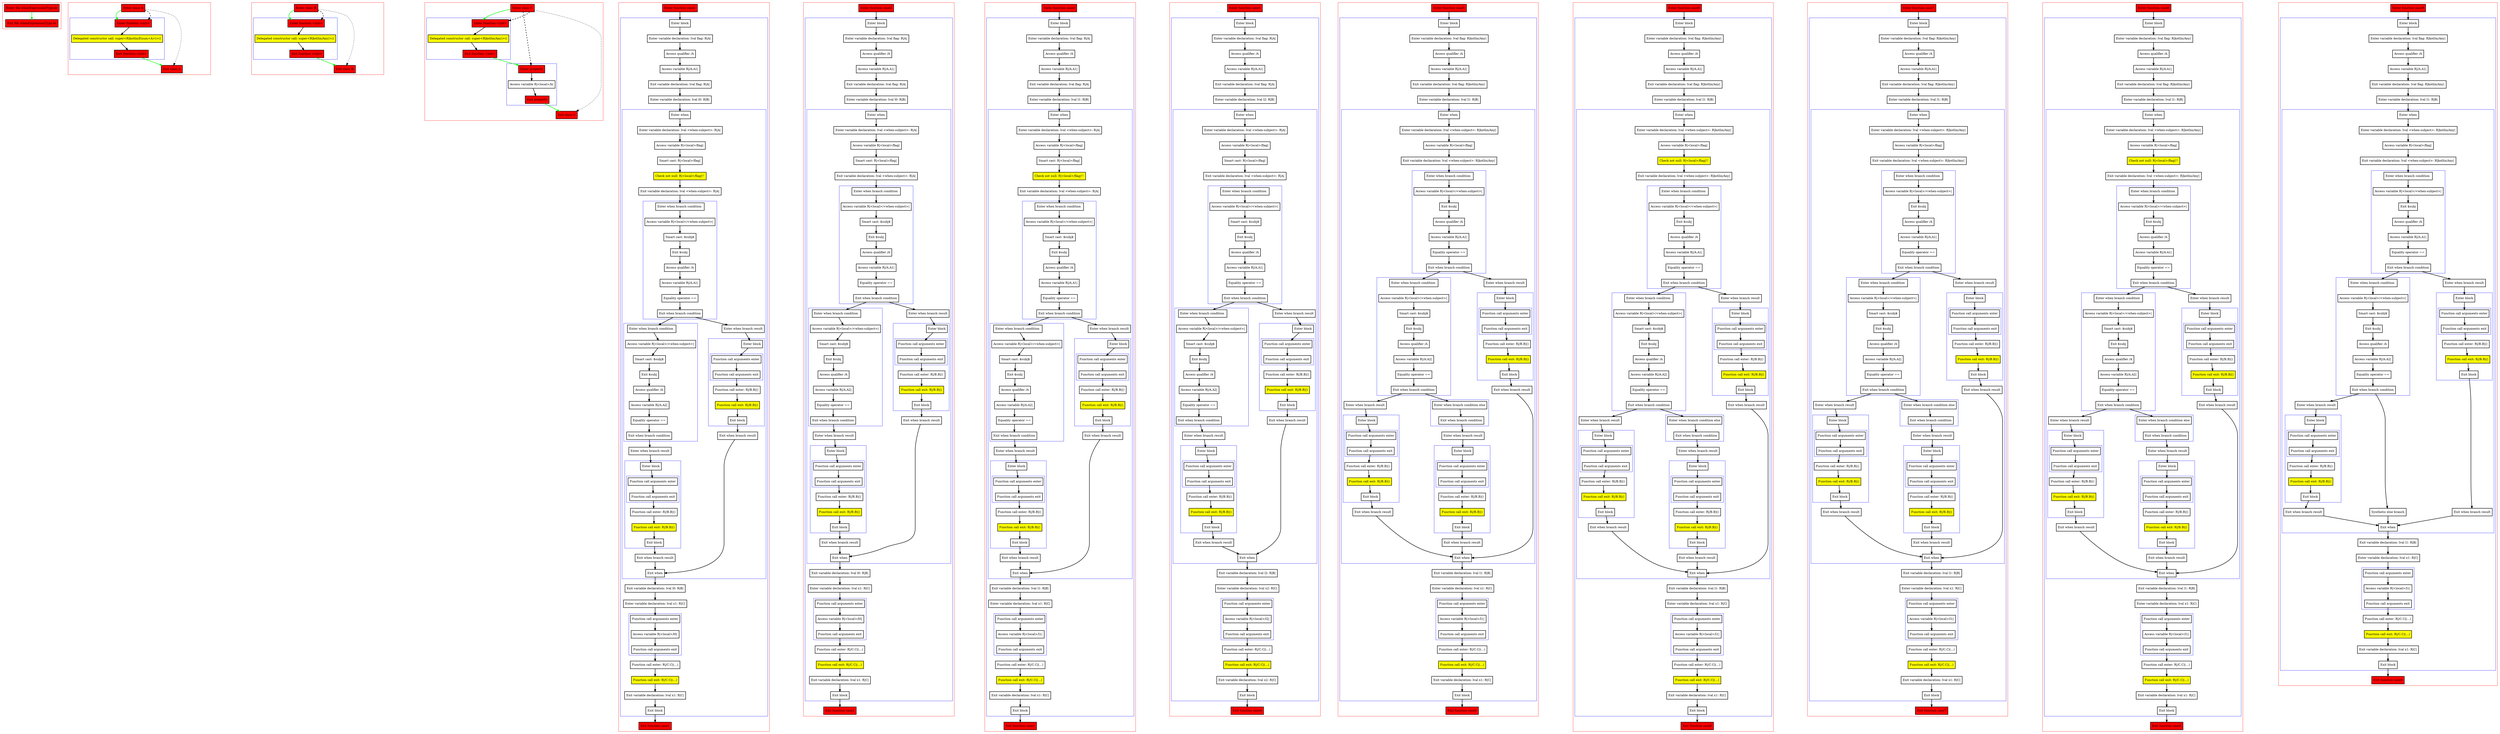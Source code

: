 digraph whenExpressionType_kt {
    graph [nodesep=3]
    node [shape=box penwidth=2]
    edge [penwidth=2]

    subgraph cluster_0 {
        color=red
        0 [label="Enter file whenExpressionType.kt" style="filled" fillcolor=red];
        1 [label="Exit file whenExpressionType.kt" style="filled" fillcolor=red];
    }
    0 -> {1} [color=green];

    subgraph cluster_1 {
        color=red
        2 [label="Enter class A" style="filled" fillcolor=red];
        subgraph cluster_2 {
            color=blue
            3 [label="Enter function <init>" style="filled" fillcolor=red];
            4 [label="Delegated constructor call: super<R|kotlin/Enum<A>|>()" style="filled" fillcolor=yellow];
            5 [label="Exit function <init>" style="filled" fillcolor=red];
        }
        6 [label="Exit class A" style="filled" fillcolor=red];
    }
    2 -> {3} [color=green];
    2 -> {6} [style=dotted];
    2 -> {3} [style=dashed];
    3 -> {4};
    4 -> {5};
    5 -> {6} [color=green];

    subgraph cluster_3 {
        color=red
        7 [label="Enter class B" style="filled" fillcolor=red];
        subgraph cluster_4 {
            color=blue
            8 [label="Enter function <init>" style="filled" fillcolor=red];
            9 [label="Delegated constructor call: super<R|kotlin/Any|>()" style="filled" fillcolor=yellow];
            10 [label="Exit function <init>" style="filled" fillcolor=red];
        }
        11 [label="Exit class B" style="filled" fillcolor=red];
    }
    7 -> {8} [color=green];
    7 -> {11} [style=dotted];
    7 -> {8} [style=dashed];
    8 -> {9};
    9 -> {10};
    10 -> {11} [color=green];

    subgraph cluster_5 {
        color=red
        12 [label="Enter class C" style="filled" fillcolor=red];
        subgraph cluster_6 {
            color=blue
            13 [label="Enter function <init>" style="filled" fillcolor=red];
            14 [label="Delegated constructor call: super<R|kotlin/Any|>()" style="filled" fillcolor=yellow];
            15 [label="Exit function <init>" style="filled" fillcolor=red];
        }
        subgraph cluster_7 {
            color=blue
            16 [label="Enter property" style="filled" fillcolor=red];
            17 [label="Access variable R|<local>/b|"];
            18 [label="Exit property" style="filled" fillcolor=red];
        }
        19 [label="Exit class C" style="filled" fillcolor=red];
    }
    12 -> {13} [color=green];
    12 -> {19} [style=dotted];
    12 -> {13 16} [style=dashed];
    13 -> {14};
    14 -> {15};
    15 -> {16} [color=green];
    16 -> {17};
    17 -> {18};
    18 -> {19} [color=green];

    subgraph cluster_8 {
        color=red
        20 [label="Enter function case1" style="filled" fillcolor=red];
        subgraph cluster_9 {
            color=blue
            21 [label="Enter block"];
            22 [label="Enter variable declaration: lval flag: R|A|"];
            23 [label="Access qualifier /A"];
            24 [label="Access variable R|/A.A1|"];
            25 [label="Exit variable declaration: lval flag: R|A|"];
            26 [label="Enter variable declaration: lval l0: R|B|"];
            subgraph cluster_10 {
                color=blue
                27 [label="Enter when"];
                28 [label="Enter variable declaration: lval <when-subject>: R|A|"];
                29 [label="Access variable R|<local>/flag|"];
                30 [label="Smart cast: R|<local>/flag|"];
                31 [label="Check not null: R|<local>/flag|!!" style="filled" fillcolor=yellow];
                32 [label="Exit variable declaration: lval <when-subject>: R|A|"];
                subgraph cluster_11 {
                    color=blue
                    33 [label="Enter when branch condition "];
                    34 [label="Access variable R|<local>/<when-subject>|"];
                    35 [label="Smart cast: $subj$"];
                    36 [label="Exit $subj"];
                    37 [label="Access qualifier /A"];
                    38 [label="Access variable R|/A.A1|"];
                    39 [label="Equality operator =="];
                    40 [label="Exit when branch condition"];
                }
                subgraph cluster_12 {
                    color=blue
                    41 [label="Enter when branch condition "];
                    42 [label="Access variable R|<local>/<when-subject>|"];
                    43 [label="Smart cast: $subj$"];
                    44 [label="Exit $subj"];
                    45 [label="Access qualifier /A"];
                    46 [label="Access variable R|/A.A2|"];
                    47 [label="Equality operator =="];
                    48 [label="Exit when branch condition"];
                }
                49 [label="Enter when branch result"];
                subgraph cluster_13 {
                    color=blue
                    50 [label="Enter block"];
                    subgraph cluster_14 {
                        color=blue
                        51 [label="Function call arguments enter"];
                        52 [label="Function call arguments exit"];
                    }
                    53 [label="Function call enter: R|/B.B|()"];
                    54 [label="Function call exit: R|/B.B|()" style="filled" fillcolor=yellow];
                    55 [label="Exit block"];
                }
                56 [label="Exit when branch result"];
                57 [label="Enter when branch result"];
                subgraph cluster_15 {
                    color=blue
                    58 [label="Enter block"];
                    subgraph cluster_16 {
                        color=blue
                        59 [label="Function call arguments enter"];
                        60 [label="Function call arguments exit"];
                    }
                    61 [label="Function call enter: R|/B.B|()"];
                    62 [label="Function call exit: R|/B.B|()" style="filled" fillcolor=yellow];
                    63 [label="Exit block"];
                }
                64 [label="Exit when branch result"];
                65 [label="Exit when"];
            }
            66 [label="Exit variable declaration: lval l0: R|B|"];
            67 [label="Enter variable declaration: lval x1: R|C|"];
            subgraph cluster_17 {
                color=blue
                68 [label="Function call arguments enter"];
                69 [label="Access variable R|<local>/l0|"];
                70 [label="Function call arguments exit"];
            }
            71 [label="Function call enter: R|/C.C|(...)"];
            72 [label="Function call exit: R|/C.C|(...)" style="filled" fillcolor=yellow];
            73 [label="Exit variable declaration: lval x1: R|C|"];
            74 [label="Exit block"];
        }
        75 [label="Exit function case1" style="filled" fillcolor=red];
    }
    20 -> {21};
    21 -> {22};
    22 -> {23};
    23 -> {24};
    24 -> {25};
    25 -> {26};
    26 -> {27};
    27 -> {28};
    28 -> {29};
    29 -> {30};
    30 -> {31};
    31 -> {32};
    32 -> {33};
    33 -> {34};
    34 -> {35};
    35 -> {36};
    36 -> {37};
    37 -> {38};
    38 -> {39};
    39 -> {40};
    40 -> {41 57};
    41 -> {42};
    42 -> {43};
    43 -> {44};
    44 -> {45};
    45 -> {46};
    46 -> {47};
    47 -> {48};
    48 -> {49};
    49 -> {50};
    50 -> {51};
    51 -> {52};
    52 -> {53};
    53 -> {54};
    54 -> {55};
    55 -> {56};
    56 -> {65};
    57 -> {58};
    58 -> {59};
    59 -> {60};
    60 -> {61};
    61 -> {62};
    62 -> {63};
    63 -> {64};
    64 -> {65};
    65 -> {66};
    66 -> {67};
    67 -> {68};
    68 -> {69};
    69 -> {70};
    70 -> {71};
    71 -> {72};
    72 -> {73};
    73 -> {74};
    74 -> {75};

    subgraph cluster_18 {
        color=red
        76 [label="Enter function case2" style="filled" fillcolor=red];
        subgraph cluster_19 {
            color=blue
            77 [label="Enter block"];
            78 [label="Enter variable declaration: lval flag: R|A|"];
            79 [label="Access qualifier /A"];
            80 [label="Access variable R|/A.A1|"];
            81 [label="Exit variable declaration: lval flag: R|A|"];
            82 [label="Enter variable declaration: lval l0: R|B|"];
            subgraph cluster_20 {
                color=blue
                83 [label="Enter when"];
                84 [label="Enter variable declaration: lval <when-subject>: R|A|"];
                85 [label="Access variable R|<local>/flag|"];
                86 [label="Smart cast: R|<local>/flag|"];
                87 [label="Exit variable declaration: lval <when-subject>: R|A|"];
                subgraph cluster_21 {
                    color=blue
                    88 [label="Enter when branch condition "];
                    89 [label="Access variable R|<local>/<when-subject>|"];
                    90 [label="Smart cast: $subj$"];
                    91 [label="Exit $subj"];
                    92 [label="Access qualifier /A"];
                    93 [label="Access variable R|/A.A1|"];
                    94 [label="Equality operator =="];
                    95 [label="Exit when branch condition"];
                }
                subgraph cluster_22 {
                    color=blue
                    96 [label="Enter when branch condition "];
                    97 [label="Access variable R|<local>/<when-subject>|"];
                    98 [label="Smart cast: $subj$"];
                    99 [label="Exit $subj"];
                    100 [label="Access qualifier /A"];
                    101 [label="Access variable R|/A.A2|"];
                    102 [label="Equality operator =="];
                    103 [label="Exit when branch condition"];
                }
                104 [label="Enter when branch result"];
                subgraph cluster_23 {
                    color=blue
                    105 [label="Enter block"];
                    subgraph cluster_24 {
                        color=blue
                        106 [label="Function call arguments enter"];
                        107 [label="Function call arguments exit"];
                    }
                    108 [label="Function call enter: R|/B.B|()"];
                    109 [label="Function call exit: R|/B.B|()" style="filled" fillcolor=yellow];
                    110 [label="Exit block"];
                }
                111 [label="Exit when branch result"];
                112 [label="Enter when branch result"];
                subgraph cluster_25 {
                    color=blue
                    113 [label="Enter block"];
                    subgraph cluster_26 {
                        color=blue
                        114 [label="Function call arguments enter"];
                        115 [label="Function call arguments exit"];
                    }
                    116 [label="Function call enter: R|/B.B|()"];
                    117 [label="Function call exit: R|/B.B|()" style="filled" fillcolor=yellow];
                    118 [label="Exit block"];
                }
                119 [label="Exit when branch result"];
                120 [label="Exit when"];
            }
            121 [label="Exit variable declaration: lval l0: R|B|"];
            122 [label="Enter variable declaration: lval x1: R|C|"];
            subgraph cluster_27 {
                color=blue
                123 [label="Function call arguments enter"];
                124 [label="Access variable R|<local>/l0|"];
                125 [label="Function call arguments exit"];
            }
            126 [label="Function call enter: R|/C.C|(...)"];
            127 [label="Function call exit: R|/C.C|(...)" style="filled" fillcolor=yellow];
            128 [label="Exit variable declaration: lval x1: R|C|"];
            129 [label="Exit block"];
        }
        130 [label="Exit function case2" style="filled" fillcolor=red];
    }
    76 -> {77};
    77 -> {78};
    78 -> {79};
    79 -> {80};
    80 -> {81};
    81 -> {82};
    82 -> {83};
    83 -> {84};
    84 -> {85};
    85 -> {86};
    86 -> {87};
    87 -> {88};
    88 -> {89};
    89 -> {90};
    90 -> {91};
    91 -> {92};
    92 -> {93};
    93 -> {94};
    94 -> {95};
    95 -> {96 112};
    96 -> {97};
    97 -> {98};
    98 -> {99};
    99 -> {100};
    100 -> {101};
    101 -> {102};
    102 -> {103};
    103 -> {104};
    104 -> {105};
    105 -> {106};
    106 -> {107};
    107 -> {108};
    108 -> {109};
    109 -> {110};
    110 -> {111};
    111 -> {120};
    112 -> {113};
    113 -> {114};
    114 -> {115};
    115 -> {116};
    116 -> {117};
    117 -> {118};
    118 -> {119};
    119 -> {120};
    120 -> {121};
    121 -> {122};
    122 -> {123};
    123 -> {124};
    124 -> {125};
    125 -> {126};
    126 -> {127};
    127 -> {128};
    128 -> {129};
    129 -> {130};

    subgraph cluster_28 {
        color=red
        131 [label="Enter function case3" style="filled" fillcolor=red];
        subgraph cluster_29 {
            color=blue
            132 [label="Enter block"];
            133 [label="Enter variable declaration: lval flag: R|A|"];
            134 [label="Access qualifier /A"];
            135 [label="Access variable R|/A.A1|"];
            136 [label="Exit variable declaration: lval flag: R|A|"];
            137 [label="Enter variable declaration: lval l1: R|B|"];
            subgraph cluster_30 {
                color=blue
                138 [label="Enter when"];
                139 [label="Enter variable declaration: lval <when-subject>: R|A|"];
                140 [label="Access variable R|<local>/flag|"];
                141 [label="Smart cast: R|<local>/flag|"];
                142 [label="Check not null: R|<local>/flag|!!" style="filled" fillcolor=yellow];
                143 [label="Exit variable declaration: lval <when-subject>: R|A|"];
                subgraph cluster_31 {
                    color=blue
                    144 [label="Enter when branch condition "];
                    145 [label="Access variable R|<local>/<when-subject>|"];
                    146 [label="Smart cast: $subj$"];
                    147 [label="Exit $subj"];
                    148 [label="Access qualifier /A"];
                    149 [label="Access variable R|/A.A1|"];
                    150 [label="Equality operator =="];
                    151 [label="Exit when branch condition"];
                }
                subgraph cluster_32 {
                    color=blue
                    152 [label="Enter when branch condition "];
                    153 [label="Access variable R|<local>/<when-subject>|"];
                    154 [label="Smart cast: $subj$"];
                    155 [label="Exit $subj"];
                    156 [label="Access qualifier /A"];
                    157 [label="Access variable R|/A.A2|"];
                    158 [label="Equality operator =="];
                    159 [label="Exit when branch condition"];
                }
                160 [label="Enter when branch result"];
                subgraph cluster_33 {
                    color=blue
                    161 [label="Enter block"];
                    subgraph cluster_34 {
                        color=blue
                        162 [label="Function call arguments enter"];
                        163 [label="Function call arguments exit"];
                    }
                    164 [label="Function call enter: R|/B.B|()"];
                    165 [label="Function call exit: R|/B.B|()" style="filled" fillcolor=yellow];
                    166 [label="Exit block"];
                }
                167 [label="Exit when branch result"];
                168 [label="Enter when branch result"];
                subgraph cluster_35 {
                    color=blue
                    169 [label="Enter block"];
                    subgraph cluster_36 {
                        color=blue
                        170 [label="Function call arguments enter"];
                        171 [label="Function call arguments exit"];
                    }
                    172 [label="Function call enter: R|/B.B|()"];
                    173 [label="Function call exit: R|/B.B|()" style="filled" fillcolor=yellow];
                    174 [label="Exit block"];
                }
                175 [label="Exit when branch result"];
                176 [label="Exit when"];
            }
            177 [label="Exit variable declaration: lval l1: R|B|"];
            178 [label="Enter variable declaration: lval x1: R|C|"];
            subgraph cluster_37 {
                color=blue
                179 [label="Function call arguments enter"];
                180 [label="Access variable R|<local>/l1|"];
                181 [label="Function call arguments exit"];
            }
            182 [label="Function call enter: R|/C.C|(...)"];
            183 [label="Function call exit: R|/C.C|(...)" style="filled" fillcolor=yellow];
            184 [label="Exit variable declaration: lval x1: R|C|"];
            185 [label="Exit block"];
        }
        186 [label="Exit function case3" style="filled" fillcolor=red];
    }
    131 -> {132};
    132 -> {133};
    133 -> {134};
    134 -> {135};
    135 -> {136};
    136 -> {137};
    137 -> {138};
    138 -> {139};
    139 -> {140};
    140 -> {141};
    141 -> {142};
    142 -> {143};
    143 -> {144};
    144 -> {145};
    145 -> {146};
    146 -> {147};
    147 -> {148};
    148 -> {149};
    149 -> {150};
    150 -> {151};
    151 -> {152 168};
    152 -> {153};
    153 -> {154};
    154 -> {155};
    155 -> {156};
    156 -> {157};
    157 -> {158};
    158 -> {159};
    159 -> {160};
    160 -> {161};
    161 -> {162};
    162 -> {163};
    163 -> {164};
    164 -> {165};
    165 -> {166};
    166 -> {167};
    167 -> {176};
    168 -> {169};
    169 -> {170};
    170 -> {171};
    171 -> {172};
    172 -> {173};
    173 -> {174};
    174 -> {175};
    175 -> {176};
    176 -> {177};
    177 -> {178};
    178 -> {179};
    179 -> {180};
    180 -> {181};
    181 -> {182};
    182 -> {183};
    183 -> {184};
    184 -> {185};
    185 -> {186};

    subgraph cluster_38 {
        color=red
        187 [label="Enter function case4" style="filled" fillcolor=red];
        subgraph cluster_39 {
            color=blue
            188 [label="Enter block"];
            189 [label="Enter variable declaration: lval flag: R|A|"];
            190 [label="Access qualifier /A"];
            191 [label="Access variable R|/A.A1|"];
            192 [label="Exit variable declaration: lval flag: R|A|"];
            193 [label="Enter variable declaration: lval l2: R|B|"];
            subgraph cluster_40 {
                color=blue
                194 [label="Enter when"];
                195 [label="Enter variable declaration: lval <when-subject>: R|A|"];
                196 [label="Access variable R|<local>/flag|"];
                197 [label="Smart cast: R|<local>/flag|"];
                198 [label="Exit variable declaration: lval <when-subject>: R|A|"];
                subgraph cluster_41 {
                    color=blue
                    199 [label="Enter when branch condition "];
                    200 [label="Access variable R|<local>/<when-subject>|"];
                    201 [label="Smart cast: $subj$"];
                    202 [label="Exit $subj"];
                    203 [label="Access qualifier /A"];
                    204 [label="Access variable R|/A.A1|"];
                    205 [label="Equality operator =="];
                    206 [label="Exit when branch condition"];
                }
                subgraph cluster_42 {
                    color=blue
                    207 [label="Enter when branch condition "];
                    208 [label="Access variable R|<local>/<when-subject>|"];
                    209 [label="Smart cast: $subj$"];
                    210 [label="Exit $subj"];
                    211 [label="Access qualifier /A"];
                    212 [label="Access variable R|/A.A2|"];
                    213 [label="Equality operator =="];
                    214 [label="Exit when branch condition"];
                }
                215 [label="Enter when branch result"];
                subgraph cluster_43 {
                    color=blue
                    216 [label="Enter block"];
                    subgraph cluster_44 {
                        color=blue
                        217 [label="Function call arguments enter"];
                        218 [label="Function call arguments exit"];
                    }
                    219 [label="Function call enter: R|/B.B|()"];
                    220 [label="Function call exit: R|/B.B|()" style="filled" fillcolor=yellow];
                    221 [label="Exit block"];
                }
                222 [label="Exit when branch result"];
                223 [label="Enter when branch result"];
                subgraph cluster_45 {
                    color=blue
                    224 [label="Enter block"];
                    subgraph cluster_46 {
                        color=blue
                        225 [label="Function call arguments enter"];
                        226 [label="Function call arguments exit"];
                    }
                    227 [label="Function call enter: R|/B.B|()"];
                    228 [label="Function call exit: R|/B.B|()" style="filled" fillcolor=yellow];
                    229 [label="Exit block"];
                }
                230 [label="Exit when branch result"];
                231 [label="Exit when"];
            }
            232 [label="Exit variable declaration: lval l2: R|B|"];
            233 [label="Enter variable declaration: lval x2: R|C|"];
            subgraph cluster_47 {
                color=blue
                234 [label="Function call arguments enter"];
                235 [label="Access variable R|<local>/l2|"];
                236 [label="Function call arguments exit"];
            }
            237 [label="Function call enter: R|/C.C|(...)"];
            238 [label="Function call exit: R|/C.C|(...)" style="filled" fillcolor=yellow];
            239 [label="Exit variable declaration: lval x2: R|C|"];
            240 [label="Exit block"];
        }
        241 [label="Exit function case4" style="filled" fillcolor=red];
    }
    187 -> {188};
    188 -> {189};
    189 -> {190};
    190 -> {191};
    191 -> {192};
    192 -> {193};
    193 -> {194};
    194 -> {195};
    195 -> {196};
    196 -> {197};
    197 -> {198};
    198 -> {199};
    199 -> {200};
    200 -> {201};
    201 -> {202};
    202 -> {203};
    203 -> {204};
    204 -> {205};
    205 -> {206};
    206 -> {207 223};
    207 -> {208};
    208 -> {209};
    209 -> {210};
    210 -> {211};
    211 -> {212};
    212 -> {213};
    213 -> {214};
    214 -> {215};
    215 -> {216};
    216 -> {217};
    217 -> {218};
    218 -> {219};
    219 -> {220};
    220 -> {221};
    221 -> {222};
    222 -> {231};
    223 -> {224};
    224 -> {225};
    225 -> {226};
    226 -> {227};
    227 -> {228};
    228 -> {229};
    229 -> {230};
    230 -> {231};
    231 -> {232};
    232 -> {233};
    233 -> {234};
    234 -> {235};
    235 -> {236};
    236 -> {237};
    237 -> {238};
    238 -> {239};
    239 -> {240};
    240 -> {241};

    subgraph cluster_48 {
        color=red
        242 [label="Enter function case5" style="filled" fillcolor=red];
        subgraph cluster_49 {
            color=blue
            243 [label="Enter block"];
            244 [label="Enter variable declaration: lval flag: R|kotlin/Any|"];
            245 [label="Access qualifier /A"];
            246 [label="Access variable R|/A.A1|"];
            247 [label="Exit variable declaration: lval flag: R|kotlin/Any|"];
            248 [label="Enter variable declaration: lval l1: R|B|"];
            subgraph cluster_50 {
                color=blue
                249 [label="Enter when"];
                250 [label="Enter variable declaration: lval <when-subject>: R|kotlin/Any|"];
                251 [label="Access variable R|<local>/flag|"];
                252 [label="Exit variable declaration: lval <when-subject>: R|kotlin/Any|"];
                subgraph cluster_51 {
                    color=blue
                    253 [label="Enter when branch condition "];
                    254 [label="Access variable R|<local>/<when-subject>|"];
                    255 [label="Exit $subj"];
                    256 [label="Access qualifier /A"];
                    257 [label="Access variable R|/A.A1|"];
                    258 [label="Equality operator =="];
                    259 [label="Exit when branch condition"];
                }
                subgraph cluster_52 {
                    color=blue
                    260 [label="Enter when branch condition "];
                    261 [label="Access variable R|<local>/<when-subject>|"];
                    262 [label="Smart cast: $subj$"];
                    263 [label="Exit $subj"];
                    264 [label="Access qualifier /A"];
                    265 [label="Access variable R|/A.A2|"];
                    266 [label="Equality operator =="];
                    267 [label="Exit when branch condition"];
                }
                subgraph cluster_53 {
                    color=blue
                    268 [label="Enter when branch condition else"];
                    269 [label="Exit when branch condition"];
                }
                270 [label="Enter when branch result"];
                subgraph cluster_54 {
                    color=blue
                    271 [label="Enter block"];
                    subgraph cluster_55 {
                        color=blue
                        272 [label="Function call arguments enter"];
                        273 [label="Function call arguments exit"];
                    }
                    274 [label="Function call enter: R|/B.B|()"];
                    275 [label="Function call exit: R|/B.B|()" style="filled" fillcolor=yellow];
                    276 [label="Exit block"];
                }
                277 [label="Exit when branch result"];
                278 [label="Enter when branch result"];
                subgraph cluster_56 {
                    color=blue
                    279 [label="Enter block"];
                    subgraph cluster_57 {
                        color=blue
                        280 [label="Function call arguments enter"];
                        281 [label="Function call arguments exit"];
                    }
                    282 [label="Function call enter: R|/B.B|()"];
                    283 [label="Function call exit: R|/B.B|()" style="filled" fillcolor=yellow];
                    284 [label="Exit block"];
                }
                285 [label="Exit when branch result"];
                286 [label="Enter when branch result"];
                subgraph cluster_58 {
                    color=blue
                    287 [label="Enter block"];
                    subgraph cluster_59 {
                        color=blue
                        288 [label="Function call arguments enter"];
                        289 [label="Function call arguments exit"];
                    }
                    290 [label="Function call enter: R|/B.B|()"];
                    291 [label="Function call exit: R|/B.B|()" style="filled" fillcolor=yellow];
                    292 [label="Exit block"];
                }
                293 [label="Exit when branch result"];
                294 [label="Exit when"];
            }
            295 [label="Exit variable declaration: lval l1: R|B|"];
            296 [label="Enter variable declaration: lval x1: R|C|"];
            subgraph cluster_60 {
                color=blue
                297 [label="Function call arguments enter"];
                298 [label="Access variable R|<local>/l1|"];
                299 [label="Function call arguments exit"];
            }
            300 [label="Function call enter: R|/C.C|(...)"];
            301 [label="Function call exit: R|/C.C|(...)" style="filled" fillcolor=yellow];
            302 [label="Exit variable declaration: lval x1: R|C|"];
            303 [label="Exit block"];
        }
        304 [label="Exit function case5" style="filled" fillcolor=red];
    }
    242 -> {243};
    243 -> {244};
    244 -> {245};
    245 -> {246};
    246 -> {247};
    247 -> {248};
    248 -> {249};
    249 -> {250};
    250 -> {251};
    251 -> {252};
    252 -> {253};
    253 -> {254};
    254 -> {255};
    255 -> {256};
    256 -> {257};
    257 -> {258};
    258 -> {259};
    259 -> {260 286};
    260 -> {261};
    261 -> {262};
    262 -> {263};
    263 -> {264};
    264 -> {265};
    265 -> {266};
    266 -> {267};
    267 -> {268 278};
    268 -> {269};
    269 -> {270};
    270 -> {271};
    271 -> {272};
    272 -> {273};
    273 -> {274};
    274 -> {275};
    275 -> {276};
    276 -> {277};
    277 -> {294};
    278 -> {279};
    279 -> {280};
    280 -> {281};
    281 -> {282};
    282 -> {283};
    283 -> {284};
    284 -> {285};
    285 -> {294};
    286 -> {287};
    287 -> {288};
    288 -> {289};
    289 -> {290};
    290 -> {291};
    291 -> {292};
    292 -> {293};
    293 -> {294};
    294 -> {295};
    295 -> {296};
    296 -> {297};
    297 -> {298};
    298 -> {299};
    299 -> {300};
    300 -> {301};
    301 -> {302};
    302 -> {303};
    303 -> {304};

    subgraph cluster_61 {
        color=red
        305 [label="Enter function case6" style="filled" fillcolor=red];
        subgraph cluster_62 {
            color=blue
            306 [label="Enter block"];
            307 [label="Enter variable declaration: lval flag: R|kotlin/Any|"];
            308 [label="Access qualifier /A"];
            309 [label="Access variable R|/A.A1|"];
            310 [label="Exit variable declaration: lval flag: R|kotlin/Any|"];
            311 [label="Enter variable declaration: lval l1: R|B|"];
            subgraph cluster_63 {
                color=blue
                312 [label="Enter when"];
                313 [label="Enter variable declaration: lval <when-subject>: R|kotlin/Any|"];
                314 [label="Access variable R|<local>/flag|"];
                315 [label="Check not null: R|<local>/flag|!!" style="filled" fillcolor=yellow];
                316 [label="Exit variable declaration: lval <when-subject>: R|kotlin/Any|"];
                subgraph cluster_64 {
                    color=blue
                    317 [label="Enter when branch condition "];
                    318 [label="Access variable R|<local>/<when-subject>|"];
                    319 [label="Exit $subj"];
                    320 [label="Access qualifier /A"];
                    321 [label="Access variable R|/A.A1|"];
                    322 [label="Equality operator =="];
                    323 [label="Exit when branch condition"];
                }
                subgraph cluster_65 {
                    color=blue
                    324 [label="Enter when branch condition "];
                    325 [label="Access variable R|<local>/<when-subject>|"];
                    326 [label="Smart cast: $subj$"];
                    327 [label="Exit $subj"];
                    328 [label="Access qualifier /A"];
                    329 [label="Access variable R|/A.A2|"];
                    330 [label="Equality operator =="];
                    331 [label="Exit when branch condition"];
                }
                subgraph cluster_66 {
                    color=blue
                    332 [label="Enter when branch condition else"];
                    333 [label="Exit when branch condition"];
                }
                334 [label="Enter when branch result"];
                subgraph cluster_67 {
                    color=blue
                    335 [label="Enter block"];
                    subgraph cluster_68 {
                        color=blue
                        336 [label="Function call arguments enter"];
                        337 [label="Function call arguments exit"];
                    }
                    338 [label="Function call enter: R|/B.B|()"];
                    339 [label="Function call exit: R|/B.B|()" style="filled" fillcolor=yellow];
                    340 [label="Exit block"];
                }
                341 [label="Exit when branch result"];
                342 [label="Enter when branch result"];
                subgraph cluster_69 {
                    color=blue
                    343 [label="Enter block"];
                    subgraph cluster_70 {
                        color=blue
                        344 [label="Function call arguments enter"];
                        345 [label="Function call arguments exit"];
                    }
                    346 [label="Function call enter: R|/B.B|()"];
                    347 [label="Function call exit: R|/B.B|()" style="filled" fillcolor=yellow];
                    348 [label="Exit block"];
                }
                349 [label="Exit when branch result"];
                350 [label="Enter when branch result"];
                subgraph cluster_71 {
                    color=blue
                    351 [label="Enter block"];
                    subgraph cluster_72 {
                        color=blue
                        352 [label="Function call arguments enter"];
                        353 [label="Function call arguments exit"];
                    }
                    354 [label="Function call enter: R|/B.B|()"];
                    355 [label="Function call exit: R|/B.B|()" style="filled" fillcolor=yellow];
                    356 [label="Exit block"];
                }
                357 [label="Exit when branch result"];
                358 [label="Exit when"];
            }
            359 [label="Exit variable declaration: lval l1: R|B|"];
            360 [label="Enter variable declaration: lval x1: R|C|"];
            subgraph cluster_73 {
                color=blue
                361 [label="Function call arguments enter"];
                362 [label="Access variable R|<local>/l1|"];
                363 [label="Function call arguments exit"];
            }
            364 [label="Function call enter: R|/C.C|(...)"];
            365 [label="Function call exit: R|/C.C|(...)" style="filled" fillcolor=yellow];
            366 [label="Exit variable declaration: lval x1: R|C|"];
            367 [label="Exit block"];
        }
        368 [label="Exit function case6" style="filled" fillcolor=red];
    }
    305 -> {306};
    306 -> {307};
    307 -> {308};
    308 -> {309};
    309 -> {310};
    310 -> {311};
    311 -> {312};
    312 -> {313};
    313 -> {314};
    314 -> {315};
    315 -> {316};
    316 -> {317};
    317 -> {318};
    318 -> {319};
    319 -> {320};
    320 -> {321};
    321 -> {322};
    322 -> {323};
    323 -> {324 350};
    324 -> {325};
    325 -> {326};
    326 -> {327};
    327 -> {328};
    328 -> {329};
    329 -> {330};
    330 -> {331};
    331 -> {332 342};
    332 -> {333};
    333 -> {334};
    334 -> {335};
    335 -> {336};
    336 -> {337};
    337 -> {338};
    338 -> {339};
    339 -> {340};
    340 -> {341};
    341 -> {358};
    342 -> {343};
    343 -> {344};
    344 -> {345};
    345 -> {346};
    346 -> {347};
    347 -> {348};
    348 -> {349};
    349 -> {358};
    350 -> {351};
    351 -> {352};
    352 -> {353};
    353 -> {354};
    354 -> {355};
    355 -> {356};
    356 -> {357};
    357 -> {358};
    358 -> {359};
    359 -> {360};
    360 -> {361};
    361 -> {362};
    362 -> {363};
    363 -> {364};
    364 -> {365};
    365 -> {366};
    366 -> {367};
    367 -> {368};

    subgraph cluster_74 {
        color=red
        369 [label="Enter function case7" style="filled" fillcolor=red];
        subgraph cluster_75 {
            color=blue
            370 [label="Enter block"];
            371 [label="Enter variable declaration: lval flag: R|kotlin/Any|"];
            372 [label="Access qualifier /A"];
            373 [label="Access variable R|/A.A1|"];
            374 [label="Exit variable declaration: lval flag: R|kotlin/Any|"];
            375 [label="Enter variable declaration: lval l1: R|B|"];
            subgraph cluster_76 {
                color=blue
                376 [label="Enter when"];
                377 [label="Enter variable declaration: lval <when-subject>: R|kotlin/Any|"];
                378 [label="Access variable R|<local>/flag|"];
                379 [label="Exit variable declaration: lval <when-subject>: R|kotlin/Any|"];
                subgraph cluster_77 {
                    color=blue
                    380 [label="Enter when branch condition "];
                    381 [label="Access variable R|<local>/<when-subject>|"];
                    382 [label="Exit $subj"];
                    383 [label="Access qualifier /A"];
                    384 [label="Access variable R|/A.A1|"];
                    385 [label="Equality operator =="];
                    386 [label="Exit when branch condition"];
                }
                subgraph cluster_78 {
                    color=blue
                    387 [label="Enter when branch condition "];
                    388 [label="Access variable R|<local>/<when-subject>|"];
                    389 [label="Smart cast: $subj$"];
                    390 [label="Exit $subj"];
                    391 [label="Access qualifier /A"];
                    392 [label="Access variable R|/A.A2|"];
                    393 [label="Equality operator =="];
                    394 [label="Exit when branch condition"];
                }
                subgraph cluster_79 {
                    color=blue
                    395 [label="Enter when branch condition else"];
                    396 [label="Exit when branch condition"];
                }
                397 [label="Enter when branch result"];
                subgraph cluster_80 {
                    color=blue
                    398 [label="Enter block"];
                    subgraph cluster_81 {
                        color=blue
                        399 [label="Function call arguments enter"];
                        400 [label="Function call arguments exit"];
                    }
                    401 [label="Function call enter: R|/B.B|()"];
                    402 [label="Function call exit: R|/B.B|()" style="filled" fillcolor=yellow];
                    403 [label="Exit block"];
                }
                404 [label="Exit when branch result"];
                405 [label="Enter when branch result"];
                subgraph cluster_82 {
                    color=blue
                    406 [label="Enter block"];
                    subgraph cluster_83 {
                        color=blue
                        407 [label="Function call arguments enter"];
                        408 [label="Function call arguments exit"];
                    }
                    409 [label="Function call enter: R|/B.B|()"];
                    410 [label="Function call exit: R|/B.B|()" style="filled" fillcolor=yellow];
                    411 [label="Exit block"];
                }
                412 [label="Exit when branch result"];
                413 [label="Enter when branch result"];
                subgraph cluster_84 {
                    color=blue
                    414 [label="Enter block"];
                    subgraph cluster_85 {
                        color=blue
                        415 [label="Function call arguments enter"];
                        416 [label="Function call arguments exit"];
                    }
                    417 [label="Function call enter: R|/B.B|()"];
                    418 [label="Function call exit: R|/B.B|()" style="filled" fillcolor=yellow];
                    419 [label="Exit block"];
                }
                420 [label="Exit when branch result"];
                421 [label="Exit when"];
            }
            422 [label="Exit variable declaration: lval l1: R|B|"];
            423 [label="Enter variable declaration: lval x1: R|C|"];
            subgraph cluster_86 {
                color=blue
                424 [label="Function call arguments enter"];
                425 [label="Access variable R|<local>/l1|"];
                426 [label="Function call arguments exit"];
            }
            427 [label="Function call enter: R|/C.C|(...)"];
            428 [label="Function call exit: R|/C.C|(...)" style="filled" fillcolor=yellow];
            429 [label="Exit variable declaration: lval x1: R|C|"];
            430 [label="Exit block"];
        }
        431 [label="Exit function case7" style="filled" fillcolor=red];
    }
    369 -> {370};
    370 -> {371};
    371 -> {372};
    372 -> {373};
    373 -> {374};
    374 -> {375};
    375 -> {376};
    376 -> {377};
    377 -> {378};
    378 -> {379};
    379 -> {380};
    380 -> {381};
    381 -> {382};
    382 -> {383};
    383 -> {384};
    384 -> {385};
    385 -> {386};
    386 -> {387 413};
    387 -> {388};
    388 -> {389};
    389 -> {390};
    390 -> {391};
    391 -> {392};
    392 -> {393};
    393 -> {394};
    394 -> {395 405};
    395 -> {396};
    396 -> {397};
    397 -> {398};
    398 -> {399};
    399 -> {400};
    400 -> {401};
    401 -> {402};
    402 -> {403};
    403 -> {404};
    404 -> {421};
    405 -> {406};
    406 -> {407};
    407 -> {408};
    408 -> {409};
    409 -> {410};
    410 -> {411};
    411 -> {412};
    412 -> {421};
    413 -> {414};
    414 -> {415};
    415 -> {416};
    416 -> {417};
    417 -> {418};
    418 -> {419};
    419 -> {420};
    420 -> {421};
    421 -> {422};
    422 -> {423};
    423 -> {424};
    424 -> {425};
    425 -> {426};
    426 -> {427};
    427 -> {428};
    428 -> {429};
    429 -> {430};
    430 -> {431};

    subgraph cluster_87 {
        color=red
        432 [label="Enter function case8" style="filled" fillcolor=red];
        subgraph cluster_88 {
            color=blue
            433 [label="Enter block"];
            434 [label="Enter variable declaration: lval flag: R|kotlin/Any|"];
            435 [label="Access qualifier /A"];
            436 [label="Access variable R|/A.A1|"];
            437 [label="Exit variable declaration: lval flag: R|kotlin/Any|"];
            438 [label="Enter variable declaration: lval l1: R|B|"];
            subgraph cluster_89 {
                color=blue
                439 [label="Enter when"];
                440 [label="Enter variable declaration: lval <when-subject>: R|kotlin/Any|"];
                441 [label="Access variable R|<local>/flag|"];
                442 [label="Check not null: R|<local>/flag|!!" style="filled" fillcolor=yellow];
                443 [label="Exit variable declaration: lval <when-subject>: R|kotlin/Any|"];
                subgraph cluster_90 {
                    color=blue
                    444 [label="Enter when branch condition "];
                    445 [label="Access variable R|<local>/<when-subject>|"];
                    446 [label="Exit $subj"];
                    447 [label="Access qualifier /A"];
                    448 [label="Access variable R|/A.A1|"];
                    449 [label="Equality operator =="];
                    450 [label="Exit when branch condition"];
                }
                subgraph cluster_91 {
                    color=blue
                    451 [label="Enter when branch condition "];
                    452 [label="Access variable R|<local>/<when-subject>|"];
                    453 [label="Smart cast: $subj$"];
                    454 [label="Exit $subj"];
                    455 [label="Access qualifier /A"];
                    456 [label="Access variable R|/A.A2|"];
                    457 [label="Equality operator =="];
                    458 [label="Exit when branch condition"];
                }
                subgraph cluster_92 {
                    color=blue
                    459 [label="Enter when branch condition else"];
                    460 [label="Exit when branch condition"];
                }
                461 [label="Enter when branch result"];
                subgraph cluster_93 {
                    color=blue
                    462 [label="Enter block"];
                    subgraph cluster_94 {
                        color=blue
                        463 [label="Function call arguments enter"];
                        464 [label="Function call arguments exit"];
                    }
                    465 [label="Function call enter: R|/B.B|()"];
                    466 [label="Function call exit: R|/B.B|()" style="filled" fillcolor=yellow];
                    467 [label="Exit block"];
                }
                468 [label="Exit when branch result"];
                469 [label="Enter when branch result"];
                subgraph cluster_95 {
                    color=blue
                    470 [label="Enter block"];
                    subgraph cluster_96 {
                        color=blue
                        471 [label="Function call arguments enter"];
                        472 [label="Function call arguments exit"];
                    }
                    473 [label="Function call enter: R|/B.B|()"];
                    474 [label="Function call exit: R|/B.B|()" style="filled" fillcolor=yellow];
                    475 [label="Exit block"];
                }
                476 [label="Exit when branch result"];
                477 [label="Enter when branch result"];
                subgraph cluster_97 {
                    color=blue
                    478 [label="Enter block"];
                    subgraph cluster_98 {
                        color=blue
                        479 [label="Function call arguments enter"];
                        480 [label="Function call arguments exit"];
                    }
                    481 [label="Function call enter: R|/B.B|()"];
                    482 [label="Function call exit: R|/B.B|()" style="filled" fillcolor=yellow];
                    483 [label="Exit block"];
                }
                484 [label="Exit when branch result"];
                485 [label="Exit when"];
            }
            486 [label="Exit variable declaration: lval l1: R|B|"];
            487 [label="Enter variable declaration: lval x1: R|C|"];
            subgraph cluster_99 {
                color=blue
                488 [label="Function call arguments enter"];
                489 [label="Access variable R|<local>/l1|"];
                490 [label="Function call arguments exit"];
            }
            491 [label="Function call enter: R|/C.C|(...)"];
            492 [label="Function call exit: R|/C.C|(...)" style="filled" fillcolor=yellow];
            493 [label="Exit variable declaration: lval x1: R|C|"];
            494 [label="Exit block"];
        }
        495 [label="Exit function case8" style="filled" fillcolor=red];
    }
    432 -> {433};
    433 -> {434};
    434 -> {435};
    435 -> {436};
    436 -> {437};
    437 -> {438};
    438 -> {439};
    439 -> {440};
    440 -> {441};
    441 -> {442};
    442 -> {443};
    443 -> {444};
    444 -> {445};
    445 -> {446};
    446 -> {447};
    447 -> {448};
    448 -> {449};
    449 -> {450};
    450 -> {451 477};
    451 -> {452};
    452 -> {453};
    453 -> {454};
    454 -> {455};
    455 -> {456};
    456 -> {457};
    457 -> {458};
    458 -> {459 469};
    459 -> {460};
    460 -> {461};
    461 -> {462};
    462 -> {463};
    463 -> {464};
    464 -> {465};
    465 -> {466};
    466 -> {467};
    467 -> {468};
    468 -> {485};
    469 -> {470};
    470 -> {471};
    471 -> {472};
    472 -> {473};
    473 -> {474};
    474 -> {475};
    475 -> {476};
    476 -> {485};
    477 -> {478};
    478 -> {479};
    479 -> {480};
    480 -> {481};
    481 -> {482};
    482 -> {483};
    483 -> {484};
    484 -> {485};
    485 -> {486};
    486 -> {487};
    487 -> {488};
    488 -> {489};
    489 -> {490};
    490 -> {491};
    491 -> {492};
    492 -> {493};
    493 -> {494};
    494 -> {495};

    subgraph cluster_100 {
        color=red
        496 [label="Enter function case9" style="filled" fillcolor=red];
        subgraph cluster_101 {
            color=blue
            497 [label="Enter block"];
            498 [label="Enter variable declaration: lval flag: R|kotlin/Any|"];
            499 [label="Access qualifier /A"];
            500 [label="Access variable R|/A.A1|"];
            501 [label="Exit variable declaration: lval flag: R|kotlin/Any|"];
            502 [label="Enter variable declaration: lval l1: R|B|"];
            subgraph cluster_102 {
                color=blue
                503 [label="Enter when"];
                504 [label="Enter variable declaration: lval <when-subject>: R|kotlin/Any|"];
                505 [label="Access variable R|<local>/flag|"];
                506 [label="Exit variable declaration: lval <when-subject>: R|kotlin/Any|"];
                subgraph cluster_103 {
                    color=blue
                    507 [label="Enter when branch condition "];
                    508 [label="Access variable R|<local>/<when-subject>|"];
                    509 [label="Exit $subj"];
                    510 [label="Access qualifier /A"];
                    511 [label="Access variable R|/A.A1|"];
                    512 [label="Equality operator =="];
                    513 [label="Exit when branch condition"];
                }
                subgraph cluster_104 {
                    color=blue
                    514 [label="Enter when branch condition "];
                    515 [label="Access variable R|<local>/<when-subject>|"];
                    516 [label="Smart cast: $subj$"];
                    517 [label="Exit $subj"];
                    518 [label="Access qualifier /A"];
                    519 [label="Access variable R|/A.A2|"];
                    520 [label="Equality operator =="];
                    521 [label="Exit when branch condition"];
                }
                522 [label="Synthetic else branch"];
                523 [label="Enter when branch result"];
                subgraph cluster_105 {
                    color=blue
                    524 [label="Enter block"];
                    subgraph cluster_106 {
                        color=blue
                        525 [label="Function call arguments enter"];
                        526 [label="Function call arguments exit"];
                    }
                    527 [label="Function call enter: R|/B.B|()"];
                    528 [label="Function call exit: R|/B.B|()" style="filled" fillcolor=yellow];
                    529 [label="Exit block"];
                }
                530 [label="Exit when branch result"];
                531 [label="Enter when branch result"];
                subgraph cluster_107 {
                    color=blue
                    532 [label="Enter block"];
                    subgraph cluster_108 {
                        color=blue
                        533 [label="Function call arguments enter"];
                        534 [label="Function call arguments exit"];
                    }
                    535 [label="Function call enter: R|/B.B|()"];
                    536 [label="Function call exit: R|/B.B|()" style="filled" fillcolor=yellow];
                    537 [label="Exit block"];
                }
                538 [label="Exit when branch result"];
                539 [label="Exit when"];
            }
            540 [label="Exit variable declaration: lval l1: R|B|"];
            541 [label="Enter variable declaration: lval x1: R|C|"];
            subgraph cluster_109 {
                color=blue
                542 [label="Function call arguments enter"];
                543 [label="Access variable R|<local>/l1|"];
                544 [label="Function call arguments exit"];
            }
            545 [label="Function call enter: R|/C.C|(...)"];
            546 [label="Function call exit: R|/C.C|(...)" style="filled" fillcolor=yellow];
            547 [label="Exit variable declaration: lval x1: R|C|"];
            548 [label="Exit block"];
        }
        549 [label="Exit function case9" style="filled" fillcolor=red];
    }
    496 -> {497};
    497 -> {498};
    498 -> {499};
    499 -> {500};
    500 -> {501};
    501 -> {502};
    502 -> {503};
    503 -> {504};
    504 -> {505};
    505 -> {506};
    506 -> {507};
    507 -> {508};
    508 -> {509};
    509 -> {510};
    510 -> {511};
    511 -> {512};
    512 -> {513};
    513 -> {514 531};
    514 -> {515};
    515 -> {516};
    516 -> {517};
    517 -> {518};
    518 -> {519};
    519 -> {520};
    520 -> {521};
    521 -> {522 523};
    522 -> {539};
    523 -> {524};
    524 -> {525};
    525 -> {526};
    526 -> {527};
    527 -> {528};
    528 -> {529};
    529 -> {530};
    530 -> {539};
    531 -> {532};
    532 -> {533};
    533 -> {534};
    534 -> {535};
    535 -> {536};
    536 -> {537};
    537 -> {538};
    538 -> {539};
    539 -> {540};
    540 -> {541};
    541 -> {542};
    542 -> {543};
    543 -> {544};
    544 -> {545};
    545 -> {546};
    546 -> {547};
    547 -> {548};
    548 -> {549};

}
